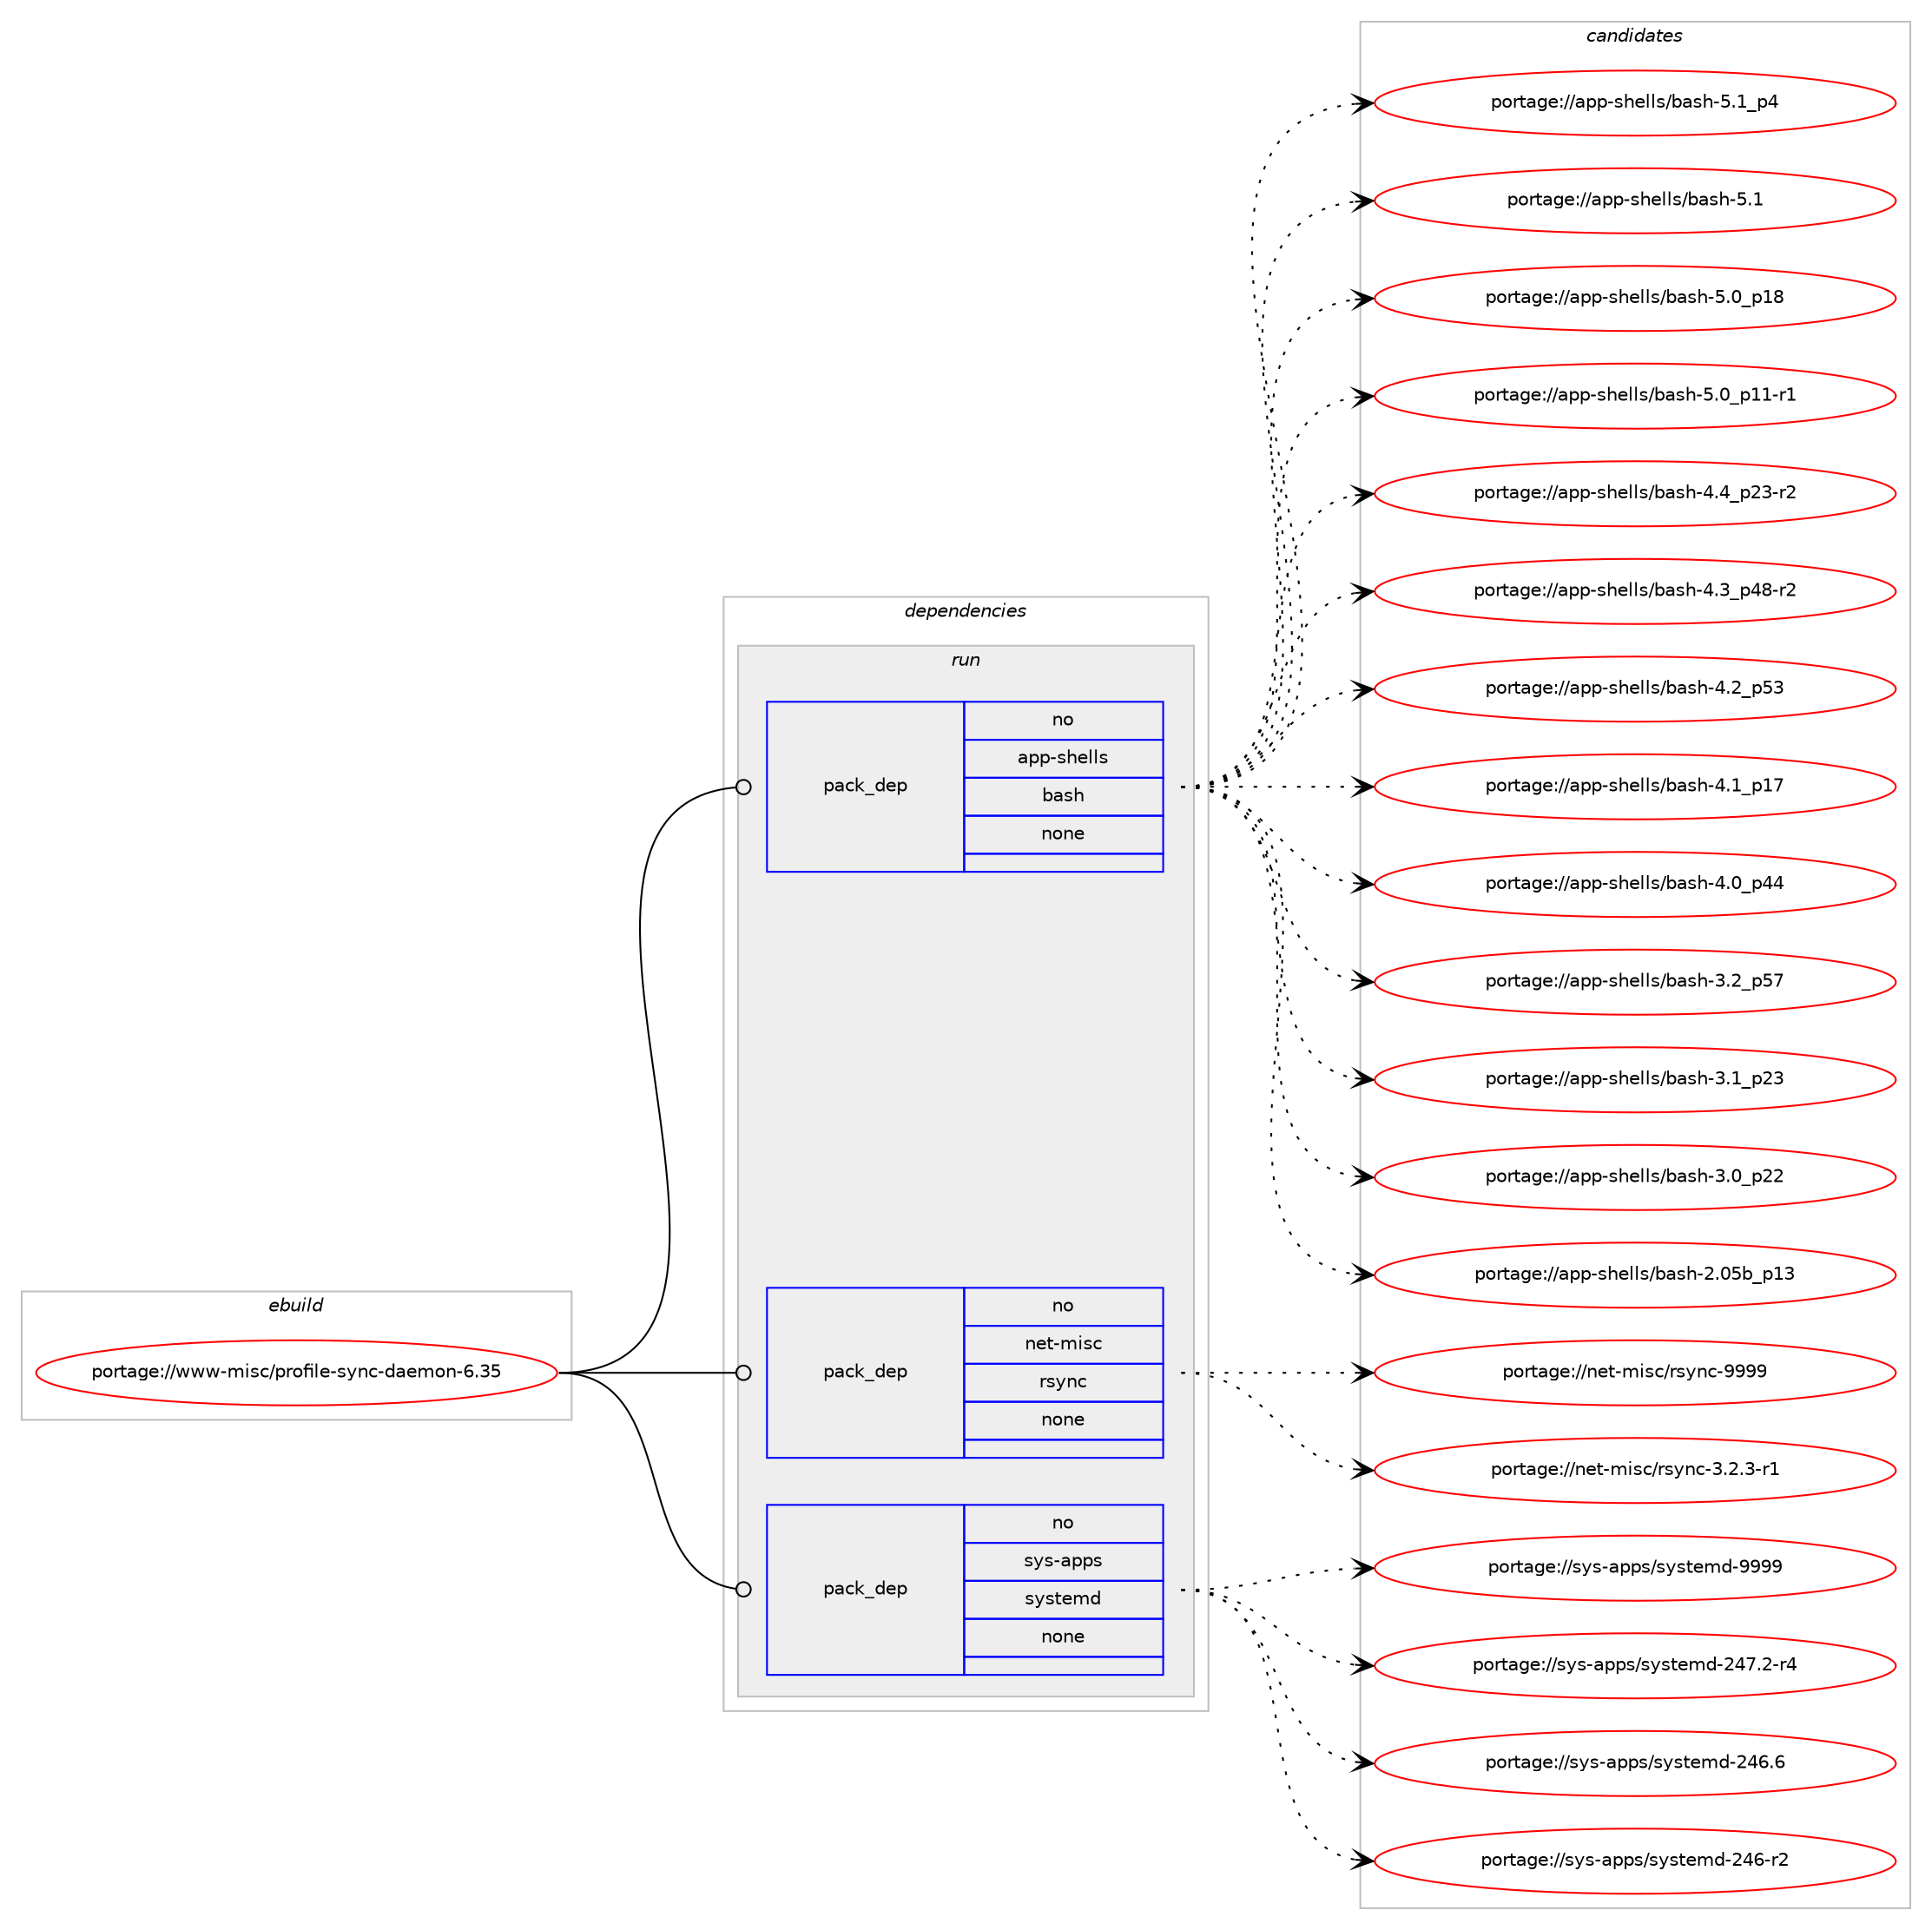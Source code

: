 digraph prolog {

# *************
# Graph options
# *************

newrank=true;
concentrate=true;
compound=true;
graph [rankdir=LR,fontname=Helvetica,fontsize=10,ranksep=1.5];#, ranksep=2.5, nodesep=0.2];
edge  [arrowhead=vee];
node  [fontname=Helvetica,fontsize=10];

# **********
# The ebuild
# **********

subgraph cluster_leftcol {
color=gray;
rank=same;
label=<<i>ebuild</i>>;
id [label="portage://www-misc/profile-sync-daemon-6.35", color=red, width=4, href="../www-misc/profile-sync-daemon-6.35.svg"];
}

# ****************
# The dependencies
# ****************

subgraph cluster_midcol {
color=gray;
label=<<i>dependencies</i>>;
subgraph cluster_compile {
fillcolor="#eeeeee";
style=filled;
label=<<i>compile</i>>;
}
subgraph cluster_compileandrun {
fillcolor="#eeeeee";
style=filled;
label=<<i>compile and run</i>>;
}
subgraph cluster_run {
fillcolor="#eeeeee";
style=filled;
label=<<i>run</i>>;
subgraph pack1055 {
dependency1115 [label=<<TABLE BORDER="0" CELLBORDER="1" CELLSPACING="0" CELLPADDING="4" WIDTH="220"><TR><TD ROWSPAN="6" CELLPADDING="30">pack_dep</TD></TR><TR><TD WIDTH="110">no</TD></TR><TR><TD>app-shells</TD></TR><TR><TD>bash</TD></TR><TR><TD>none</TD></TR><TR><TD></TD></TR></TABLE>>, shape=none, color=blue];
}
id:e -> dependency1115:w [weight=20,style="solid",arrowhead="odot"];
subgraph pack1056 {
dependency1116 [label=<<TABLE BORDER="0" CELLBORDER="1" CELLSPACING="0" CELLPADDING="4" WIDTH="220"><TR><TD ROWSPAN="6" CELLPADDING="30">pack_dep</TD></TR><TR><TD WIDTH="110">no</TD></TR><TR><TD>net-misc</TD></TR><TR><TD>rsync</TD></TR><TR><TD>none</TD></TR><TR><TD></TD></TR></TABLE>>, shape=none, color=blue];
}
id:e -> dependency1116:w [weight=20,style="solid",arrowhead="odot"];
subgraph pack1057 {
dependency1117 [label=<<TABLE BORDER="0" CELLBORDER="1" CELLSPACING="0" CELLPADDING="4" WIDTH="220"><TR><TD ROWSPAN="6" CELLPADDING="30">pack_dep</TD></TR><TR><TD WIDTH="110">no</TD></TR><TR><TD>sys-apps</TD></TR><TR><TD>systemd</TD></TR><TR><TD>none</TD></TR><TR><TD></TD></TR></TABLE>>, shape=none, color=blue];
}
id:e -> dependency1117:w [weight=20,style="solid",arrowhead="odot"];
}
}

# **************
# The candidates
# **************

subgraph cluster_choices {
rank=same;
color=gray;
label=<<i>candidates</i>>;

subgraph choice1055 {
color=black;
nodesep=1;
choice9711211245115104101108108115479897115104455346499511252 [label="portage://app-shells/bash-5.1_p4", color=red, width=4,href="../app-shells/bash-5.1_p4.svg"];
choice971121124511510410110810811547989711510445534649 [label="portage://app-shells/bash-5.1", color=red, width=4,href="../app-shells/bash-5.1.svg"];
choice971121124511510410110810811547989711510445534648951124956 [label="portage://app-shells/bash-5.0_p18", color=red, width=4,href="../app-shells/bash-5.0_p18.svg"];
choice9711211245115104101108108115479897115104455346489511249494511449 [label="portage://app-shells/bash-5.0_p11-r1", color=red, width=4,href="../app-shells/bash-5.0_p11-r1.svg"];
choice9711211245115104101108108115479897115104455246529511250514511450 [label="portage://app-shells/bash-4.4_p23-r2", color=red, width=4,href="../app-shells/bash-4.4_p23-r2.svg"];
choice9711211245115104101108108115479897115104455246519511252564511450 [label="portage://app-shells/bash-4.3_p48-r2", color=red, width=4,href="../app-shells/bash-4.3_p48-r2.svg"];
choice971121124511510410110810811547989711510445524650951125351 [label="portage://app-shells/bash-4.2_p53", color=red, width=4,href="../app-shells/bash-4.2_p53.svg"];
choice971121124511510410110810811547989711510445524649951124955 [label="portage://app-shells/bash-4.1_p17", color=red, width=4,href="../app-shells/bash-4.1_p17.svg"];
choice971121124511510410110810811547989711510445524648951125252 [label="portage://app-shells/bash-4.0_p44", color=red, width=4,href="../app-shells/bash-4.0_p44.svg"];
choice971121124511510410110810811547989711510445514650951125355 [label="portage://app-shells/bash-3.2_p57", color=red, width=4,href="../app-shells/bash-3.2_p57.svg"];
choice971121124511510410110810811547989711510445514649951125051 [label="portage://app-shells/bash-3.1_p23", color=red, width=4,href="../app-shells/bash-3.1_p23.svg"];
choice971121124511510410110810811547989711510445514648951125050 [label="portage://app-shells/bash-3.0_p22", color=red, width=4,href="../app-shells/bash-3.0_p22.svg"];
choice9711211245115104101108108115479897115104455046485398951124951 [label="portage://app-shells/bash-2.05b_p13", color=red, width=4,href="../app-shells/bash-2.05b_p13.svg"];
dependency1115:e -> choice9711211245115104101108108115479897115104455346499511252:w [style=dotted,weight="100"];
dependency1115:e -> choice971121124511510410110810811547989711510445534649:w [style=dotted,weight="100"];
dependency1115:e -> choice971121124511510410110810811547989711510445534648951124956:w [style=dotted,weight="100"];
dependency1115:e -> choice9711211245115104101108108115479897115104455346489511249494511449:w [style=dotted,weight="100"];
dependency1115:e -> choice9711211245115104101108108115479897115104455246529511250514511450:w [style=dotted,weight="100"];
dependency1115:e -> choice9711211245115104101108108115479897115104455246519511252564511450:w [style=dotted,weight="100"];
dependency1115:e -> choice971121124511510410110810811547989711510445524650951125351:w [style=dotted,weight="100"];
dependency1115:e -> choice971121124511510410110810811547989711510445524649951124955:w [style=dotted,weight="100"];
dependency1115:e -> choice971121124511510410110810811547989711510445524648951125252:w [style=dotted,weight="100"];
dependency1115:e -> choice971121124511510410110810811547989711510445514650951125355:w [style=dotted,weight="100"];
dependency1115:e -> choice971121124511510410110810811547989711510445514649951125051:w [style=dotted,weight="100"];
dependency1115:e -> choice971121124511510410110810811547989711510445514648951125050:w [style=dotted,weight="100"];
dependency1115:e -> choice9711211245115104101108108115479897115104455046485398951124951:w [style=dotted,weight="100"];
}
subgraph choice1056 {
color=black;
nodesep=1;
choice110101116451091051159947114115121110994557575757 [label="portage://net-misc/rsync-9999", color=red, width=4,href="../net-misc/rsync-9999.svg"];
choice110101116451091051159947114115121110994551465046514511449 [label="portage://net-misc/rsync-3.2.3-r1", color=red, width=4,href="../net-misc/rsync-3.2.3-r1.svg"];
dependency1116:e -> choice110101116451091051159947114115121110994557575757:w [style=dotted,weight="100"];
dependency1116:e -> choice110101116451091051159947114115121110994551465046514511449:w [style=dotted,weight="100"];
}
subgraph choice1057 {
color=black;
nodesep=1;
choice1151211154597112112115471151211151161011091004557575757 [label="portage://sys-apps/systemd-9999", color=red, width=4,href="../sys-apps/systemd-9999.svg"];
choice1151211154597112112115471151211151161011091004550525546504511452 [label="portage://sys-apps/systemd-247.2-r4", color=red, width=4,href="../sys-apps/systemd-247.2-r4.svg"];
choice115121115459711211211547115121115116101109100455052544654 [label="portage://sys-apps/systemd-246.6", color=red, width=4,href="../sys-apps/systemd-246.6.svg"];
choice115121115459711211211547115121115116101109100455052544511450 [label="portage://sys-apps/systemd-246-r2", color=red, width=4,href="../sys-apps/systemd-246-r2.svg"];
dependency1117:e -> choice1151211154597112112115471151211151161011091004557575757:w [style=dotted,weight="100"];
dependency1117:e -> choice1151211154597112112115471151211151161011091004550525546504511452:w [style=dotted,weight="100"];
dependency1117:e -> choice115121115459711211211547115121115116101109100455052544654:w [style=dotted,weight="100"];
dependency1117:e -> choice115121115459711211211547115121115116101109100455052544511450:w [style=dotted,weight="100"];
}
}

}
